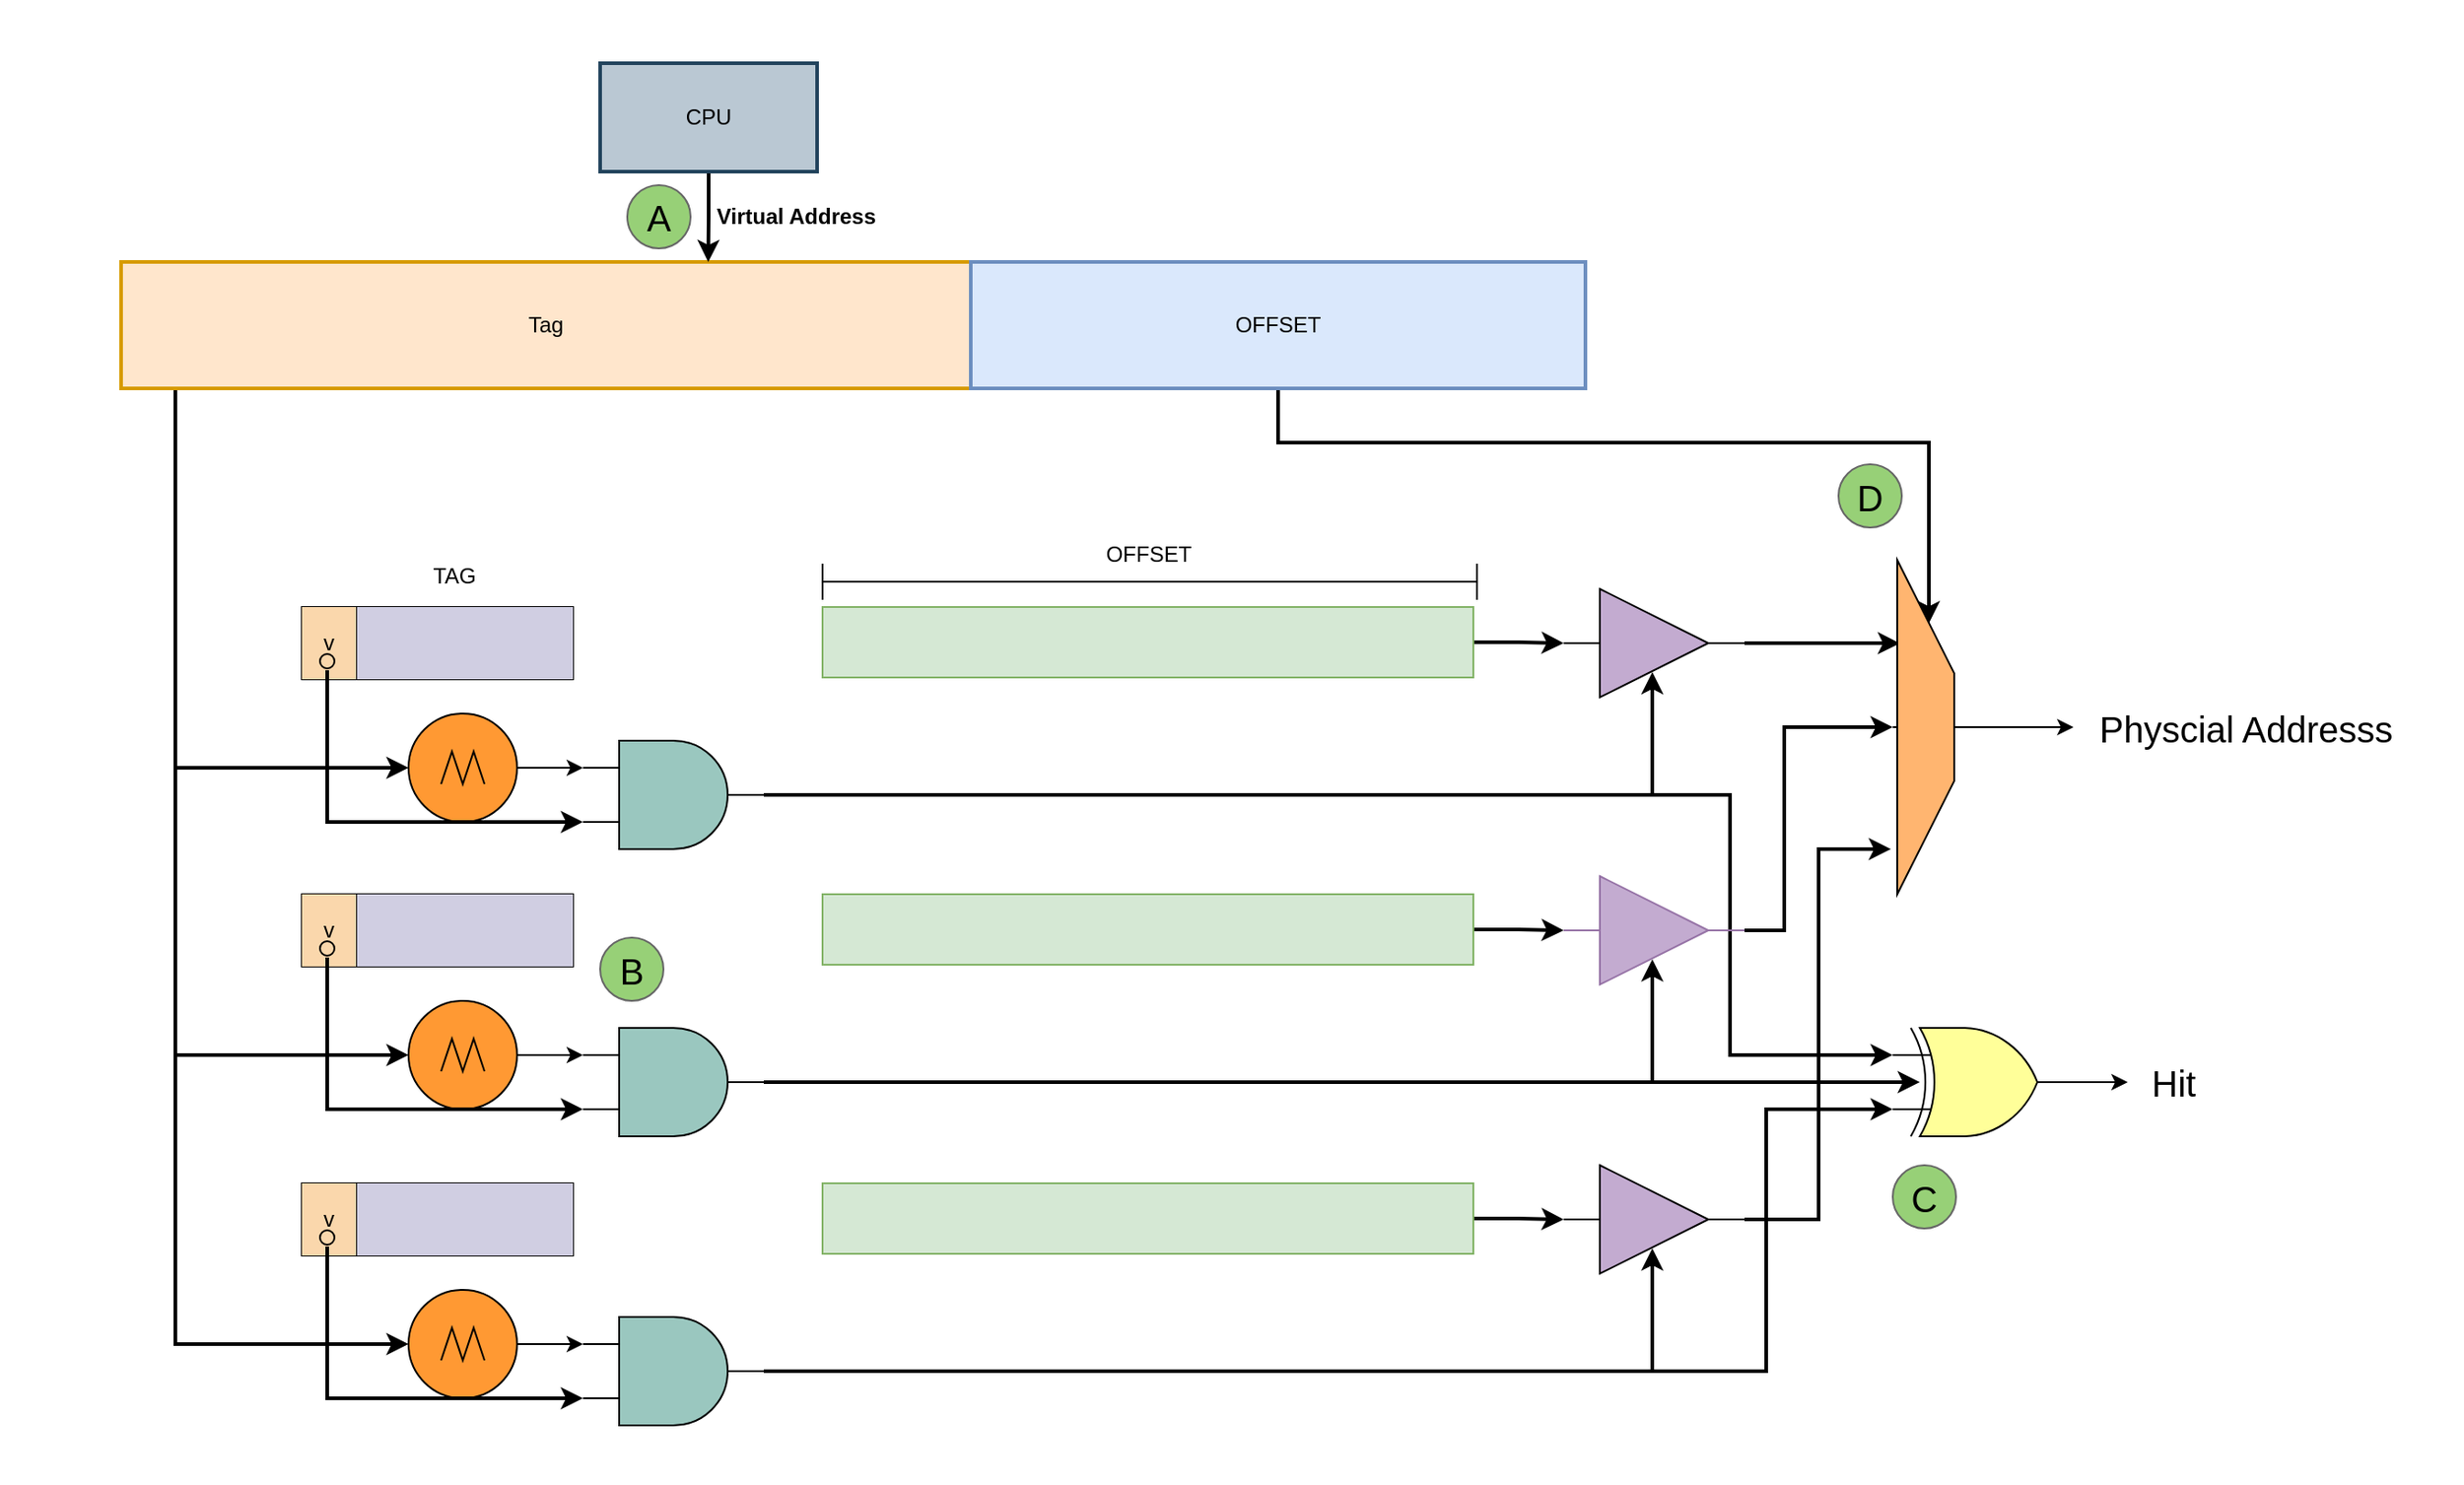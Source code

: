 <mxfile version="20.6.1" type="device"><diagram id="GEFvHUfRYv8DrE_fYGbr" name="第 1 页"><mxGraphModel dx="3497" dy="1891" grid="1" gridSize="10" guides="1" tooltips="1" connect="1" arrows="1" fold="1" page="1" pageScale="1" pageWidth="850" pageHeight="1100" math="0" shadow="0"><root><mxCell id="0"/><mxCell id="1" parent="0"/><mxCell id="lE-3ElLbdvA7vJIspukd-38" value="" style="shape=table;html=1;whiteSpace=wrap;startSize=0;container=1;collapsible=0;childLayout=tableLayout;" parent="1" vertex="1"><mxGeometry x="150" y="361" width="120" height="40" as="geometry"/></mxCell><mxCell id="lE-3ElLbdvA7vJIspukd-62" style="shape=tableRow;horizontal=0;startSize=0;swimlaneHead=0;swimlaneBody=0;top=0;left=0;bottom=0;right=0;collapsible=0;dropTarget=0;fillColor=none;points=[[0,0.5],[1,0.5]];portConstraint=eastwest;" parent="lE-3ElLbdvA7vJIspukd-38" vertex="1"><mxGeometry width="120" height="40" as="geometry"/></mxCell><mxCell id="lE-3ElLbdvA7vJIspukd-63" style="shape=partialRectangle;html=1;whiteSpace=wrap;connectable=0;fillColor=#d0cee2;top=0;left=0;bottom=0;right=0;overflow=hidden;strokeColor=#56517e;" parent="lE-3ElLbdvA7vJIspukd-62" vertex="1"><mxGeometry width="120" height="40" as="geometry"><mxRectangle width="120" height="40" as="alternateBounds"/></mxGeometry></mxCell><mxCell id="lE-3ElLbdvA7vJIspukd-114" value="" style="shape=table;html=1;whiteSpace=wrap;startSize=0;container=1;collapsible=0;childLayout=tableLayout;" parent="1" vertex="1"><mxGeometry x="120" y="361" width="30" height="40" as="geometry"/></mxCell><mxCell id="lE-3ElLbdvA7vJIspukd-115" style="shape=tableRow;horizontal=0;startSize=0;swimlaneHead=0;swimlaneBody=0;top=0;left=0;bottom=0;right=0;collapsible=0;dropTarget=0;fillColor=none;points=[[0,0.5],[1,0.5]];portConstraint=eastwest;" parent="lE-3ElLbdvA7vJIspukd-114" vertex="1"><mxGeometry width="30" height="40" as="geometry"/></mxCell><mxCell id="lE-3ElLbdvA7vJIspukd-116" value="v" style="shape=partialRectangle;html=1;whiteSpace=wrap;connectable=0;fillColor=#fad7ac;top=0;left=0;bottom=0;right=0;overflow=hidden;strokeColor=#b46504;" parent="lE-3ElLbdvA7vJIspukd-115" vertex="1"><mxGeometry width="30" height="40" as="geometry"><mxRectangle width="30" height="40" as="alternateBounds"/></mxGeometry></mxCell><mxCell id="lE-3ElLbdvA7vJIspukd-133" value="TAG" style="text;html=1;align=center;verticalAlign=middle;resizable=0;points=[];autosize=1;strokeColor=none;fillColor=none;" parent="1" vertex="1"><mxGeometry x="179" y="329" width="50" height="30" as="geometry"/></mxCell><mxCell id="obl5M7D0-jdM9FCQ6bz3-13" style="edgeStyle=orthogonalEdgeStyle;rounded=0;orthogonalLoop=1;jettySize=auto;html=1;entryX=0;entryY=0.5;entryDx=0;entryDy=0;entryPerimeter=0;strokeWidth=2;" parent="1" source="lE-3ElLbdvA7vJIspukd-171" target="obl5M7D0-jdM9FCQ6bz3-9" edge="1"><mxGeometry relative="1" as="geometry"><Array as="points"><mxPoint x="50" y="450"/></Array></mxGeometry></mxCell><mxCell id="obl5M7D0-jdM9FCQ6bz3-69" style="edgeStyle=orthogonalEdgeStyle;rounded=0;orthogonalLoop=1;jettySize=auto;html=1;entryX=0;entryY=0.5;entryDx=0;entryDy=0;entryPerimeter=0;strokeWidth=2;" parent="1" source="lE-3ElLbdvA7vJIspukd-171" target="obl5M7D0-jdM9FCQ6bz3-30" edge="1"><mxGeometry relative="1" as="geometry"><Array as="points"><mxPoint x="50" y="609"/></Array></mxGeometry></mxCell><mxCell id="obl5M7D0-jdM9FCQ6bz3-70" style="edgeStyle=orthogonalEdgeStyle;rounded=0;orthogonalLoop=1;jettySize=auto;html=1;entryX=0;entryY=0.5;entryDx=0;entryDy=0;entryPerimeter=0;strokeWidth=2;" parent="1" source="lE-3ElLbdvA7vJIspukd-171" target="obl5M7D0-jdM9FCQ6bz3-46" edge="1"><mxGeometry relative="1" as="geometry"><Array as="points"><mxPoint x="50" y="769"/></Array></mxGeometry></mxCell><mxCell id="lE-3ElLbdvA7vJIspukd-171" value="Tag" style="rounded=0;whiteSpace=wrap;html=1;strokeColor=#d79b00;strokeWidth=2;fillColor=#ffe6cc;" parent="1" vertex="1"><mxGeometry x="20" y="170" width="470" height="70" as="geometry"/></mxCell><mxCell id="obl5M7D0-jdM9FCQ6bz3-74" style="edgeStyle=orthogonalEdgeStyle;rounded=0;orthogonalLoop=1;jettySize=auto;html=1;entryX=0.4;entryY=0.189;entryDx=0;entryDy=0;entryPerimeter=0;strokeWidth=2;" parent="1" source="lE-3ElLbdvA7vJIspukd-173" target="obl5M7D0-jdM9FCQ6bz3-19" edge="1"><mxGeometry relative="1" as="geometry"><Array as="points"><mxPoint x="660" y="270"/><mxPoint x="1020" y="270"/></Array></mxGeometry></mxCell><mxCell id="lE-3ElLbdvA7vJIspukd-173" value="OFFSET" style="rounded=0;whiteSpace=wrap;html=1;strokeColor=#6c8ebf;strokeWidth=2;fillColor=#dae8fc;" parent="1" vertex="1"><mxGeometry x="490" y="170" width="340" height="70" as="geometry"/></mxCell><mxCell id="lE-3ElLbdvA7vJIspukd-191" style="edgeStyle=orthogonalEdgeStyle;rounded=0;orthogonalLoop=1;jettySize=auto;html=1;entryX=0.691;entryY=0;entryDx=0;entryDy=0;entryPerimeter=0;strokeWidth=2;" parent="1" source="lE-3ElLbdvA7vJIspukd-190" edge="1"><mxGeometry relative="1" as="geometry"><mxPoint x="344.77" y="170" as="targetPoint"/></mxGeometry></mxCell><mxCell id="lE-3ElLbdvA7vJIspukd-190" value="CPU" style="rounded=0;whiteSpace=wrap;html=1;strokeColor=#23445d;strokeWidth=2;fillColor=#bac8d3;" parent="1" vertex="1"><mxGeometry x="285" y="60" width="120" height="60" as="geometry"/></mxCell><mxCell id="lE-3ElLbdvA7vJIspukd-192" value="&lt;b&gt;Virtual Address&lt;/b&gt;" style="text;html=1;align=center;verticalAlign=middle;resizable=0;points=[];autosize=1;strokeColor=none;fillColor=none;" parent="1" vertex="1"><mxGeometry x="338" y="130" width="110" height="30" as="geometry"/></mxCell><mxCell id="lE-3ElLbdvA7vJIspukd-196" value="A" style="ellipse;whiteSpace=wrap;html=1;aspect=fixed;strokeColor=#666666;strokeWidth=1;fontSize=20;fillColor=#97D077;fillStyle=auto;" parent="1" vertex="1"><mxGeometry x="300" y="127.5" width="35" height="35" as="geometry"/></mxCell><mxCell id="obl5M7D0-jdM9FCQ6bz3-17" style="edgeStyle=orthogonalEdgeStyle;rounded=0;orthogonalLoop=1;jettySize=auto;html=1;exitX=1;exitY=0.5;exitDx=0;exitDy=0;exitPerimeter=0;entryX=0.49;entryY=0.767;entryDx=0;entryDy=0;entryPerimeter=0;strokeWidth=2;" parent="1" source="obl5M7D0-jdM9FCQ6bz3-8" target="obl5M7D0-jdM9FCQ6bz3-15" edge="1"><mxGeometry relative="1" as="geometry"/></mxCell><mxCell id="obl5M7D0-jdM9FCQ6bz3-58" style="edgeStyle=orthogonalEdgeStyle;rounded=0;orthogonalLoop=1;jettySize=auto;html=1;entryX=0;entryY=0.25;entryDx=0;entryDy=0;entryPerimeter=0;strokeWidth=2;" parent="1" source="obl5M7D0-jdM9FCQ6bz3-8" target="obl5M7D0-jdM9FCQ6bz3-57" edge="1"><mxGeometry relative="1" as="geometry"><Array as="points"><mxPoint x="910" y="465"/><mxPoint x="910" y="609"/></Array></mxGeometry></mxCell><mxCell id="obl5M7D0-jdM9FCQ6bz3-8" value="" style="verticalLabelPosition=bottom;shadow=0;dashed=0;align=center;html=1;verticalAlign=top;shape=mxgraph.electrical.logic_gates.logic_gate;operation=and;fillColor=#9AC7BF;" parent="1" vertex="1"><mxGeometry x="275.5" y="435" width="100" height="60" as="geometry"/></mxCell><mxCell id="obl5M7D0-jdM9FCQ6bz3-10" style="edgeStyle=orthogonalEdgeStyle;rounded=0;orthogonalLoop=1;jettySize=auto;html=1;entryX=0;entryY=0.25;entryDx=0;entryDy=0;entryPerimeter=0;" parent="1" source="obl5M7D0-jdM9FCQ6bz3-9" target="obl5M7D0-jdM9FCQ6bz3-8" edge="1"><mxGeometry relative="1" as="geometry"/></mxCell><mxCell id="obl5M7D0-jdM9FCQ6bz3-9" value="" style="pointerEvents=1;verticalLabelPosition=bottom;shadow=0;dashed=0;align=center;html=1;verticalAlign=top;shape=mxgraph.electrical.signal_sources.source;aspect=fixed;points=[[0.5,0,0],[1,0.5,0],[0.5,1,0],[0,0.5,0]];elSignalType=triangular;fillColor=#FF9933;" parent="1" vertex="1"><mxGeometry x="179" y="420" width="60" height="60" as="geometry"/></mxCell><mxCell id="obl5M7D0-jdM9FCQ6bz3-12" style="edgeStyle=orthogonalEdgeStyle;rounded=0;orthogonalLoop=1;jettySize=auto;html=1;entryX=0;entryY=0.75;entryDx=0;entryDy=0;entryPerimeter=0;strokeWidth=2;" parent="1" source="obl5M7D0-jdM9FCQ6bz3-11" target="obl5M7D0-jdM9FCQ6bz3-8" edge="1"><mxGeometry relative="1" as="geometry"><Array as="points"><mxPoint x="134" y="480"/></Array></mxGeometry></mxCell><mxCell id="obl5M7D0-jdM9FCQ6bz3-11" value="" style="verticalLabelPosition=bottom;shadow=0;dashed=0;align=center;html=1;verticalAlign=top;shape=mxgraph.electrical.logic_gates.inverting_contact;fillColor=none;" parent="1" vertex="1"><mxGeometry x="129" y="386" width="10" height="10" as="geometry"/></mxCell><mxCell id="obl5M7D0-jdM9FCQ6bz3-16" style="edgeStyle=orthogonalEdgeStyle;rounded=0;orthogonalLoop=1;jettySize=auto;html=1;exitX=1;exitY=0.5;exitDx=0;exitDy=0;strokeWidth=2;" parent="1" source="obl5M7D0-jdM9FCQ6bz3-14" target="obl5M7D0-jdM9FCQ6bz3-15" edge="1"><mxGeometry relative="1" as="geometry"/></mxCell><mxCell id="obl5M7D0-jdM9FCQ6bz3-14" value="" style="rounded=0;whiteSpace=wrap;html=1;fillColor=#d5e8d4;strokeColor=#82b366;" parent="1" vertex="1"><mxGeometry x="408" y="361" width="360" height="39" as="geometry"/></mxCell><mxCell id="obl5M7D0-jdM9FCQ6bz3-54" style="edgeStyle=orthogonalEdgeStyle;rounded=0;orthogonalLoop=1;jettySize=auto;html=1;exitX=1;exitY=0.5;exitDx=0;exitDy=0;entryX=0.08;entryY=0.249;entryDx=0;entryDy=0;entryPerimeter=0;strokeWidth=2;" parent="1" source="obl5M7D0-jdM9FCQ6bz3-15" target="obl5M7D0-jdM9FCQ6bz3-19" edge="1"><mxGeometry relative="1" as="geometry"/></mxCell><mxCell id="obl5M7D0-jdM9FCQ6bz3-15" value="" style="verticalLabelPosition=bottom;shadow=0;dashed=0;align=center;html=1;verticalAlign=top;shape=mxgraph.electrical.logic_gates.buffer2;fillColor=#C3ABD0;" parent="1" vertex="1"><mxGeometry x="818" y="351" width="100" height="60" as="geometry"/></mxCell><mxCell id="7ukjekWwfbLDm-SU_yCi-1" style="edgeStyle=orthogonalEdgeStyle;rounded=0;orthogonalLoop=1;jettySize=auto;html=1;" edge="1" parent="1" source="obl5M7D0-jdM9FCQ6bz3-19" target="obl5M7D0-jdM9FCQ6bz3-75"><mxGeometry relative="1" as="geometry"/></mxCell><mxCell id="obl5M7D0-jdM9FCQ6bz3-19" value="" style="verticalLabelPosition=bottom;shadow=0;dashed=0;align=center;html=1;verticalAlign=top;shape=mxgraph.electrical.abstract.ota_3;fillColor=#FFB570;" parent="1" vertex="1"><mxGeometry x="1000" y="335" width="50" height="185" as="geometry"/></mxCell><mxCell id="obl5M7D0-jdM9FCQ6bz3-20" value="" style="shape=table;html=1;whiteSpace=wrap;startSize=0;container=1;collapsible=0;childLayout=tableLayout;" parent="1" vertex="1"><mxGeometry x="150" y="520" width="120" height="40" as="geometry"/></mxCell><mxCell id="obl5M7D0-jdM9FCQ6bz3-21" style="shape=tableRow;horizontal=0;startSize=0;swimlaneHead=0;swimlaneBody=0;top=0;left=0;bottom=0;right=0;collapsible=0;dropTarget=0;fillColor=none;points=[[0,0.5],[1,0.5]];portConstraint=eastwest;" parent="obl5M7D0-jdM9FCQ6bz3-20" vertex="1"><mxGeometry width="120" height="40" as="geometry"/></mxCell><mxCell id="obl5M7D0-jdM9FCQ6bz3-22" style="shape=partialRectangle;html=1;whiteSpace=wrap;connectable=0;fillColor=#d0cee2;top=0;left=0;bottom=0;right=0;overflow=hidden;strokeColor=#56517e;" parent="obl5M7D0-jdM9FCQ6bz3-21" vertex="1"><mxGeometry width="120" height="40" as="geometry"><mxRectangle width="120" height="40" as="alternateBounds"/></mxGeometry></mxCell><mxCell id="obl5M7D0-jdM9FCQ6bz3-23" value="" style="shape=table;html=1;whiteSpace=wrap;startSize=0;container=1;collapsible=0;childLayout=tableLayout;" parent="1" vertex="1"><mxGeometry x="120" y="520" width="30" height="40" as="geometry"/></mxCell><mxCell id="obl5M7D0-jdM9FCQ6bz3-24" style="shape=tableRow;horizontal=0;startSize=0;swimlaneHead=0;swimlaneBody=0;top=0;left=0;bottom=0;right=0;collapsible=0;dropTarget=0;fillColor=none;points=[[0,0.5],[1,0.5]];portConstraint=eastwest;" parent="obl5M7D0-jdM9FCQ6bz3-23" vertex="1"><mxGeometry width="30" height="40" as="geometry"/></mxCell><mxCell id="obl5M7D0-jdM9FCQ6bz3-25" value="v" style="shape=partialRectangle;html=1;whiteSpace=wrap;connectable=0;fillColor=#fad7ac;top=0;left=0;bottom=0;right=0;overflow=hidden;strokeColor=#b46504;" parent="obl5M7D0-jdM9FCQ6bz3-24" vertex="1"><mxGeometry width="30" height="40" as="geometry"><mxRectangle width="30" height="40" as="alternateBounds"/></mxGeometry></mxCell><mxCell id="obl5M7D0-jdM9FCQ6bz3-27" style="edgeStyle=orthogonalEdgeStyle;rounded=0;orthogonalLoop=1;jettySize=auto;html=1;exitX=1;exitY=0.5;exitDx=0;exitDy=0;exitPerimeter=0;entryX=0.49;entryY=0.767;entryDx=0;entryDy=0;entryPerimeter=0;strokeWidth=2;" parent="1" source="obl5M7D0-jdM9FCQ6bz3-28" target="obl5M7D0-jdM9FCQ6bz3-35" edge="1"><mxGeometry relative="1" as="geometry"/></mxCell><mxCell id="obl5M7D0-jdM9FCQ6bz3-60" style="edgeStyle=orthogonalEdgeStyle;rounded=0;orthogonalLoop=1;jettySize=auto;html=1;entryX=0.15;entryY=0.5;entryDx=0;entryDy=0;entryPerimeter=0;strokeWidth=2;" parent="1" source="obl5M7D0-jdM9FCQ6bz3-28" target="obl5M7D0-jdM9FCQ6bz3-57" edge="1"><mxGeometry relative="1" as="geometry"/></mxCell><mxCell id="obl5M7D0-jdM9FCQ6bz3-28" value="" style="verticalLabelPosition=bottom;shadow=0;dashed=0;align=center;html=1;verticalAlign=top;shape=mxgraph.electrical.logic_gates.logic_gate;operation=and;fillColor=#9AC7BF;" parent="1" vertex="1"><mxGeometry x="275.5" y="594" width="100" height="60" as="geometry"/></mxCell><mxCell id="obl5M7D0-jdM9FCQ6bz3-29" style="edgeStyle=orthogonalEdgeStyle;rounded=0;orthogonalLoop=1;jettySize=auto;html=1;entryX=0;entryY=0.25;entryDx=0;entryDy=0;entryPerimeter=0;" parent="1" source="obl5M7D0-jdM9FCQ6bz3-30" target="obl5M7D0-jdM9FCQ6bz3-28" edge="1"><mxGeometry relative="1" as="geometry"/></mxCell><mxCell id="obl5M7D0-jdM9FCQ6bz3-30" value="" style="pointerEvents=1;verticalLabelPosition=bottom;shadow=0;dashed=0;align=center;html=1;verticalAlign=top;shape=mxgraph.electrical.signal_sources.source;aspect=fixed;points=[[0.5,0,0],[1,0.5,0],[0.5,1,0],[0,0.5,0]];elSignalType=triangular;fillColor=#FF9933;" parent="1" vertex="1"><mxGeometry x="179" y="579" width="60" height="60" as="geometry"/></mxCell><mxCell id="obl5M7D0-jdM9FCQ6bz3-31" style="edgeStyle=orthogonalEdgeStyle;rounded=0;orthogonalLoop=1;jettySize=auto;html=1;entryX=0;entryY=0.75;entryDx=0;entryDy=0;entryPerimeter=0;strokeWidth=2;" parent="1" source="obl5M7D0-jdM9FCQ6bz3-32" target="obl5M7D0-jdM9FCQ6bz3-28" edge="1"><mxGeometry relative="1" as="geometry"><Array as="points"><mxPoint x="134" y="639"/></Array></mxGeometry></mxCell><mxCell id="obl5M7D0-jdM9FCQ6bz3-32" value="" style="verticalLabelPosition=bottom;shadow=0;dashed=0;align=center;html=1;verticalAlign=top;shape=mxgraph.electrical.logic_gates.inverting_contact;fillColor=none;" parent="1" vertex="1"><mxGeometry x="129" y="545" width="10" height="10" as="geometry"/></mxCell><mxCell id="obl5M7D0-jdM9FCQ6bz3-33" style="edgeStyle=orthogonalEdgeStyle;rounded=0;orthogonalLoop=1;jettySize=auto;html=1;exitX=1;exitY=0.5;exitDx=0;exitDy=0;strokeWidth=2;" parent="1" source="obl5M7D0-jdM9FCQ6bz3-34" target="obl5M7D0-jdM9FCQ6bz3-35" edge="1"><mxGeometry relative="1" as="geometry"/></mxCell><mxCell id="obl5M7D0-jdM9FCQ6bz3-34" value="" style="rounded=0;whiteSpace=wrap;html=1;fillColor=#d5e8d4;strokeColor=#82b366;" parent="1" vertex="1"><mxGeometry x="408" y="520" width="360" height="39" as="geometry"/></mxCell><mxCell id="obl5M7D0-jdM9FCQ6bz3-55" style="edgeStyle=orthogonalEdgeStyle;rounded=0;orthogonalLoop=1;jettySize=auto;html=1;exitX=1;exitY=0.5;exitDx=0;exitDy=0;entryX=0;entryY=0.5;entryDx=0;entryDy=0;entryPerimeter=0;strokeWidth=2;" parent="1" source="obl5M7D0-jdM9FCQ6bz3-35" target="obl5M7D0-jdM9FCQ6bz3-19" edge="1"><mxGeometry relative="1" as="geometry"><Array as="points"><mxPoint x="940" y="540"/><mxPoint x="940" y="428"/></Array></mxGeometry></mxCell><mxCell id="obl5M7D0-jdM9FCQ6bz3-35" value="" style="verticalLabelPosition=bottom;shadow=0;dashed=0;align=center;html=1;verticalAlign=top;shape=mxgraph.electrical.logic_gates.buffer2;fillColor=#C3ABD0;strokeColor=#9673a6;" parent="1" vertex="1"><mxGeometry x="818" y="510" width="100" height="60" as="geometry"/></mxCell><mxCell id="obl5M7D0-jdM9FCQ6bz3-36" value="" style="shape=table;html=1;whiteSpace=wrap;startSize=0;container=1;collapsible=0;childLayout=tableLayout;" parent="1" vertex="1"><mxGeometry x="150" y="680" width="120" height="40" as="geometry"/></mxCell><mxCell id="obl5M7D0-jdM9FCQ6bz3-37" style="shape=tableRow;horizontal=0;startSize=0;swimlaneHead=0;swimlaneBody=0;top=0;left=0;bottom=0;right=0;collapsible=0;dropTarget=0;fillColor=none;points=[[0,0.5],[1,0.5]];portConstraint=eastwest;" parent="obl5M7D0-jdM9FCQ6bz3-36" vertex="1"><mxGeometry width="120" height="40" as="geometry"/></mxCell><mxCell id="obl5M7D0-jdM9FCQ6bz3-38" style="shape=partialRectangle;html=1;whiteSpace=wrap;connectable=0;fillColor=#d0cee2;top=0;left=0;bottom=0;right=0;overflow=hidden;strokeColor=#56517e;" parent="obl5M7D0-jdM9FCQ6bz3-37" vertex="1"><mxGeometry width="120" height="40" as="geometry"><mxRectangle width="120" height="40" as="alternateBounds"/></mxGeometry></mxCell><mxCell id="obl5M7D0-jdM9FCQ6bz3-39" value="" style="shape=table;html=1;whiteSpace=wrap;startSize=0;container=1;collapsible=0;childLayout=tableLayout;" parent="1" vertex="1"><mxGeometry x="120" y="680" width="30" height="40" as="geometry"/></mxCell><mxCell id="obl5M7D0-jdM9FCQ6bz3-40" style="shape=tableRow;horizontal=0;startSize=0;swimlaneHead=0;swimlaneBody=0;top=0;left=0;bottom=0;right=0;collapsible=0;dropTarget=0;fillColor=none;points=[[0,0.5],[1,0.5]];portConstraint=eastwest;" parent="obl5M7D0-jdM9FCQ6bz3-39" vertex="1"><mxGeometry width="30" height="40" as="geometry"/></mxCell><mxCell id="obl5M7D0-jdM9FCQ6bz3-41" value="v" style="shape=partialRectangle;html=1;whiteSpace=wrap;connectable=0;fillColor=#fad7ac;top=0;left=0;bottom=0;right=0;overflow=hidden;strokeColor=#b46504;" parent="obl5M7D0-jdM9FCQ6bz3-40" vertex="1"><mxGeometry width="30" height="40" as="geometry"><mxRectangle width="30" height="40" as="alternateBounds"/></mxGeometry></mxCell><mxCell id="obl5M7D0-jdM9FCQ6bz3-43" style="edgeStyle=orthogonalEdgeStyle;rounded=0;orthogonalLoop=1;jettySize=auto;html=1;exitX=1;exitY=0.5;exitDx=0;exitDy=0;exitPerimeter=0;entryX=0.49;entryY=0.767;entryDx=0;entryDy=0;entryPerimeter=0;strokeWidth=2;" parent="1" source="obl5M7D0-jdM9FCQ6bz3-44" target="obl5M7D0-jdM9FCQ6bz3-51" edge="1"><mxGeometry relative="1" as="geometry"/></mxCell><mxCell id="obl5M7D0-jdM9FCQ6bz3-59" style="edgeStyle=orthogonalEdgeStyle;rounded=0;orthogonalLoop=1;jettySize=auto;html=1;entryX=0;entryY=0.75;entryDx=0;entryDy=0;entryPerimeter=0;strokeWidth=2;" parent="1" source="obl5M7D0-jdM9FCQ6bz3-44" target="obl5M7D0-jdM9FCQ6bz3-57" edge="1"><mxGeometry relative="1" as="geometry"><Array as="points"><mxPoint x="930" y="784"/><mxPoint x="930" y="639"/></Array></mxGeometry></mxCell><mxCell id="obl5M7D0-jdM9FCQ6bz3-44" value="" style="verticalLabelPosition=bottom;shadow=0;dashed=0;align=center;html=1;verticalAlign=top;shape=mxgraph.electrical.logic_gates.logic_gate;operation=and;fillColor=#9AC7BF;" parent="1" vertex="1"><mxGeometry x="275.5" y="754" width="100" height="60" as="geometry"/></mxCell><mxCell id="obl5M7D0-jdM9FCQ6bz3-45" style="edgeStyle=orthogonalEdgeStyle;rounded=0;orthogonalLoop=1;jettySize=auto;html=1;entryX=0;entryY=0.25;entryDx=0;entryDy=0;entryPerimeter=0;" parent="1" source="obl5M7D0-jdM9FCQ6bz3-46" target="obl5M7D0-jdM9FCQ6bz3-44" edge="1"><mxGeometry relative="1" as="geometry"/></mxCell><mxCell id="obl5M7D0-jdM9FCQ6bz3-46" value="" style="pointerEvents=1;verticalLabelPosition=bottom;shadow=0;dashed=0;align=center;html=1;verticalAlign=top;shape=mxgraph.electrical.signal_sources.source;aspect=fixed;points=[[0.5,0,0],[1,0.5,0],[0.5,1,0],[0,0.5,0]];elSignalType=triangular;fillColor=#FF9933;" parent="1" vertex="1"><mxGeometry x="179" y="739" width="60" height="60" as="geometry"/></mxCell><mxCell id="obl5M7D0-jdM9FCQ6bz3-47" style="edgeStyle=orthogonalEdgeStyle;rounded=0;orthogonalLoop=1;jettySize=auto;html=1;entryX=0;entryY=0.75;entryDx=0;entryDy=0;entryPerimeter=0;strokeWidth=2;" parent="1" source="obl5M7D0-jdM9FCQ6bz3-48" target="obl5M7D0-jdM9FCQ6bz3-44" edge="1"><mxGeometry relative="1" as="geometry"><Array as="points"><mxPoint x="134" y="799"/></Array></mxGeometry></mxCell><mxCell id="obl5M7D0-jdM9FCQ6bz3-48" value="" style="verticalLabelPosition=bottom;shadow=0;dashed=0;align=center;html=1;verticalAlign=top;shape=mxgraph.electrical.logic_gates.inverting_contact;fillColor=none;" parent="1" vertex="1"><mxGeometry x="129" y="705" width="10" height="10" as="geometry"/></mxCell><mxCell id="obl5M7D0-jdM9FCQ6bz3-49" style="edgeStyle=orthogonalEdgeStyle;rounded=0;orthogonalLoop=1;jettySize=auto;html=1;exitX=1;exitY=0.5;exitDx=0;exitDy=0;strokeWidth=2;" parent="1" source="obl5M7D0-jdM9FCQ6bz3-50" target="obl5M7D0-jdM9FCQ6bz3-51" edge="1"><mxGeometry relative="1" as="geometry"/></mxCell><mxCell id="obl5M7D0-jdM9FCQ6bz3-50" value="" style="rounded=0;whiteSpace=wrap;html=1;fillColor=#d5e8d4;strokeColor=#82b366;" parent="1" vertex="1"><mxGeometry x="408" y="680" width="360" height="39" as="geometry"/></mxCell><mxCell id="obl5M7D0-jdM9FCQ6bz3-56" style="edgeStyle=orthogonalEdgeStyle;rounded=0;orthogonalLoop=1;jettySize=auto;html=1;exitX=1;exitY=0.5;exitDx=0;exitDy=0;entryX=-0.02;entryY=0.865;entryDx=0;entryDy=0;entryPerimeter=0;strokeWidth=2;" parent="1" source="obl5M7D0-jdM9FCQ6bz3-51" target="obl5M7D0-jdM9FCQ6bz3-19" edge="1"><mxGeometry relative="1" as="geometry"/></mxCell><mxCell id="obl5M7D0-jdM9FCQ6bz3-51" value="" style="verticalLabelPosition=bottom;shadow=0;dashed=0;align=center;html=1;verticalAlign=top;shape=mxgraph.electrical.logic_gates.buffer2;fillColor=#C3ABD0;" parent="1" vertex="1"><mxGeometry x="818" y="670" width="100" height="60" as="geometry"/></mxCell><mxCell id="7ukjekWwfbLDm-SU_yCi-4" style="edgeStyle=orthogonalEdgeStyle;rounded=0;orthogonalLoop=1;jettySize=auto;html=1;" edge="1" parent="1" source="obl5M7D0-jdM9FCQ6bz3-57" target="obl5M7D0-jdM9FCQ6bz3-76"><mxGeometry relative="1" as="geometry"/></mxCell><mxCell id="obl5M7D0-jdM9FCQ6bz3-57" value="" style="verticalLabelPosition=bottom;shadow=0;dashed=0;align=center;html=1;verticalAlign=top;shape=mxgraph.electrical.logic_gates.logic_gate;operation=xor;fillColor=#FFFF99;" parent="1" vertex="1"><mxGeometry x="1000" y="594" width="100" height="60" as="geometry"/></mxCell><mxCell id="obl5M7D0-jdM9FCQ6bz3-66" value="" style="shape=crossbar;whiteSpace=wrap;html=1;rounded=1;fillColor=none;" parent="1" vertex="1"><mxGeometry x="408" y="337" width="362" height="20" as="geometry"/></mxCell><mxCell id="obl5M7D0-jdM9FCQ6bz3-67" value="OFFSET" style="text;html=1;align=center;verticalAlign=middle;resizable=0;points=[];autosize=1;strokeColor=none;fillColor=none;" parent="1" vertex="1"><mxGeometry x="553" y="317" width="70" height="30" as="geometry"/></mxCell><mxCell id="obl5M7D0-jdM9FCQ6bz3-68" value="" style="verticalLabelPosition=bottom;shadow=0;dashed=0;align=center;html=1;verticalAlign=top;shape=mxgraph.electrical.logic_gates.inverting_contact;fillColor=none;strokeWidth=0.1;strokeColor=none;" parent="1" vertex="1"><mxGeometry x="-20" y="450" width="10" height="10" as="geometry"/></mxCell><mxCell id="obl5M7D0-jdM9FCQ6bz3-71" value="B" style="ellipse;whiteSpace=wrap;html=1;aspect=fixed;strokeColor=#666666;strokeWidth=1;fontSize=20;fillColor=#97D077;fillStyle=auto;" parent="1" vertex="1"><mxGeometry x="285" y="544" width="35" height="35" as="geometry"/></mxCell><mxCell id="obl5M7D0-jdM9FCQ6bz3-72" value="C" style="ellipse;whiteSpace=wrap;html=1;aspect=fixed;strokeColor=#666666;strokeWidth=1;fontSize=20;fillColor=#97D077;fillStyle=auto;" parent="1" vertex="1"><mxGeometry x="1000" y="670" width="35" height="35" as="geometry"/></mxCell><mxCell id="obl5M7D0-jdM9FCQ6bz3-73" value="D" style="ellipse;whiteSpace=wrap;html=1;aspect=fixed;strokeColor=#666666;strokeWidth=1;fontSize=20;fillColor=#97D077;fillStyle=auto;" parent="1" vertex="1"><mxGeometry x="970" y="282" width="35" height="35" as="geometry"/></mxCell><mxCell id="obl5M7D0-jdM9FCQ6bz3-75" value="Physcial Addresss" style="text;html=1;align=center;verticalAlign=middle;resizable=0;points=[];autosize=1;strokeColor=none;fillColor=none;fontSize=20;" parent="1" vertex="1"><mxGeometry x="1100" y="407.5" width="190" height="40" as="geometry"/></mxCell><mxCell id="obl5M7D0-jdM9FCQ6bz3-76" value="Hit" style="text;html=1;align=center;verticalAlign=middle;resizable=0;points=[];autosize=1;strokeColor=none;fillColor=none;fontSize=20;" parent="1" vertex="1"><mxGeometry x="1130" y="604" width="50" height="40" as="geometry"/></mxCell><mxCell id="7ukjekWwfbLDm-SU_yCi-5" value="" style="verticalLabelPosition=bottom;shadow=0;dashed=0;align=center;html=1;verticalAlign=top;shape=mxgraph.electrical.logic_gates.inverting_contact;fillColor=none;strokeWidth=0.1;strokeColor=none;" vertex="1" parent="1"><mxGeometry x="-41" y="25" width="10" height="10" as="geometry"/></mxCell><mxCell id="7ukjekWwfbLDm-SU_yCi-6" value="" style="verticalLabelPosition=bottom;shadow=0;dashed=0;align=center;html=1;verticalAlign=top;shape=mxgraph.electrical.logic_gates.inverting_contact;fillColor=none;strokeWidth=0.1;strokeColor=none;" vertex="1" parent="1"><mxGeometry x="1305" y="36" width="10" height="10" as="geometry"/></mxCell><mxCell id="7ukjekWwfbLDm-SU_yCi-8" value="" style="verticalLabelPosition=bottom;shadow=0;dashed=0;align=center;html=1;verticalAlign=top;shape=mxgraph.electrical.logic_gates.inverting_contact;fillColor=none;strokeWidth=0.1;strokeColor=none;" vertex="1" parent="1"><mxGeometry x="-47" y="832" width="10" height="10" as="geometry"/></mxCell><mxCell id="7ukjekWwfbLDm-SU_yCi-9" value="" style="verticalLabelPosition=bottom;shadow=0;dashed=0;align=center;html=1;verticalAlign=top;shape=mxgraph.electrical.logic_gates.inverting_contact;fillColor=none;strokeWidth=0.1;strokeColor=none;" vertex="1" parent="1"><mxGeometry x="1289" y="836" width="10" height="10" as="geometry"/></mxCell></root></mxGraphModel></diagram></mxfile>